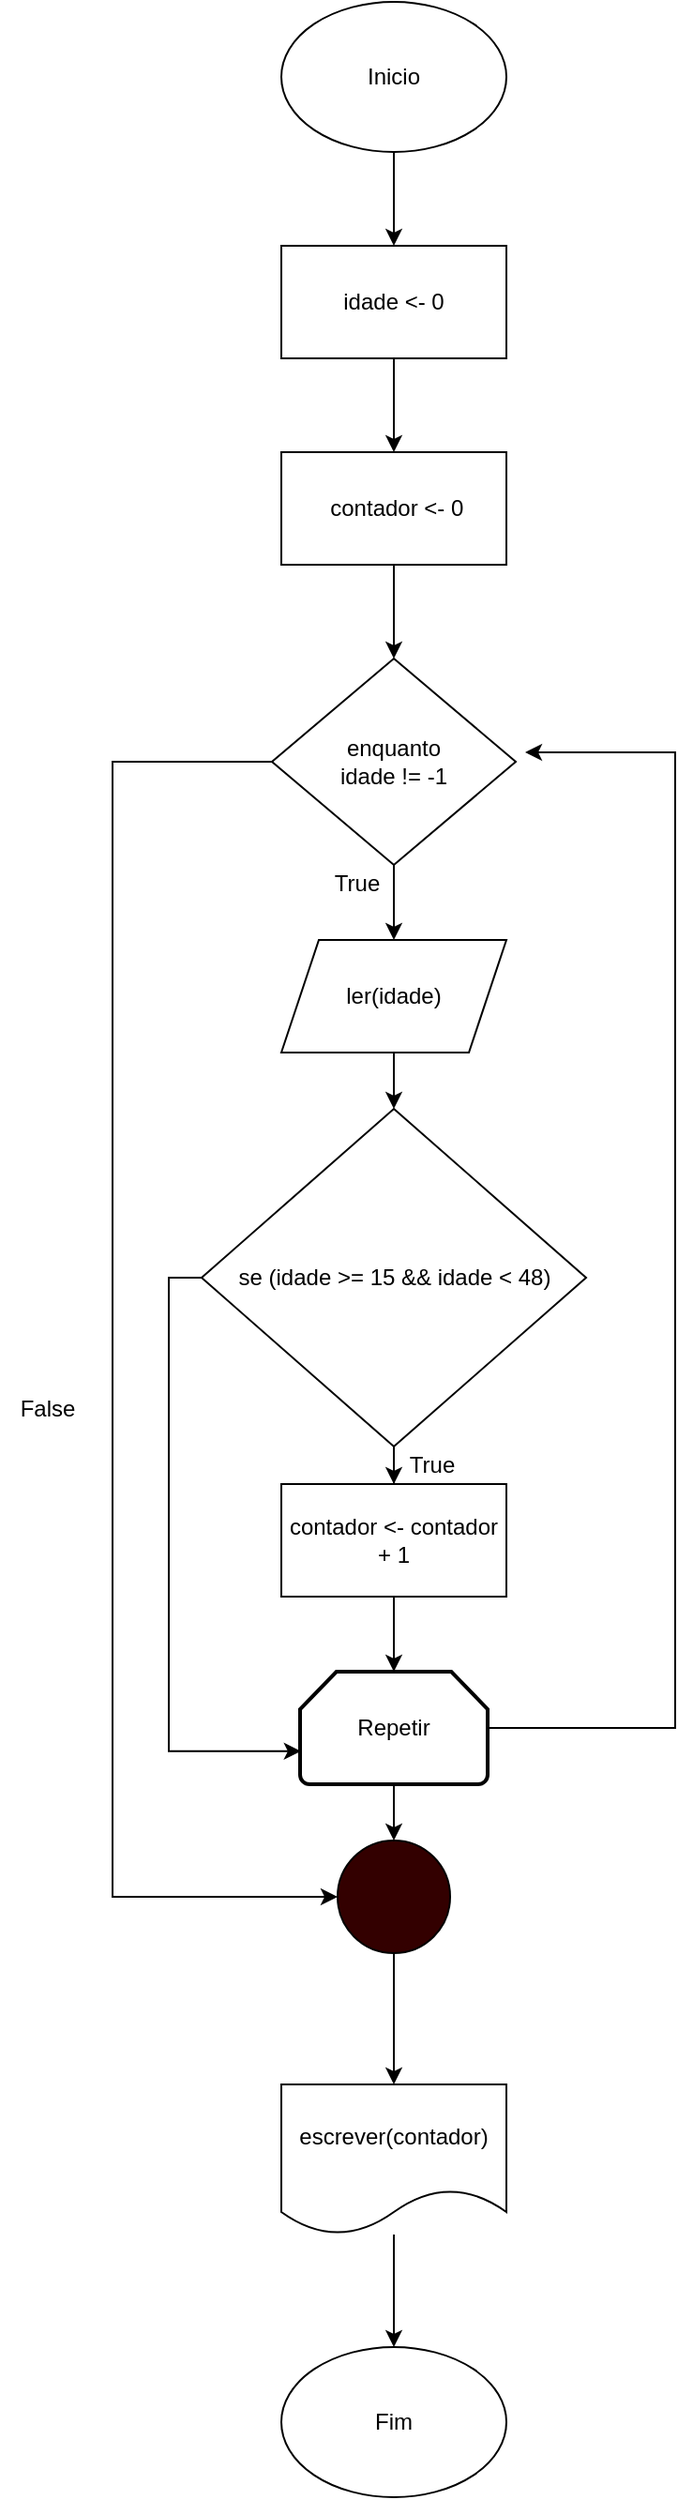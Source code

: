 <mxfile version="13.9.9" type="device"><diagram id="08IYmM0oMM2D8ZtLM9Qq" name="Page-1"><mxGraphModel dx="1038" dy="585" grid="1" gridSize="10" guides="1" tooltips="1" connect="1" arrows="1" fold="1" page="1" pageScale="1" pageWidth="1654" pageHeight="2336" math="0" shadow="0"><root><mxCell id="0"/><mxCell id="1" parent="0"/><mxCell id="qXz5kdOOvCSY0Yvzpb5U-19" style="edgeStyle=orthogonalEdgeStyle;rounded=0;orthogonalLoop=1;jettySize=auto;html=1;entryX=0.5;entryY=0;entryDx=0;entryDy=0;" parent="1" source="qXz5kdOOvCSY0Yvzpb5U-1" target="qXz5kdOOvCSY0Yvzpb5U-2" edge="1"><mxGeometry relative="1" as="geometry"/></mxCell><mxCell id="qXz5kdOOvCSY0Yvzpb5U-1" value="Inicio" style="ellipse;whiteSpace=wrap;html=1;" parent="1" vertex="1"><mxGeometry x="430" y="120" width="120" height="80" as="geometry"/></mxCell><mxCell id="qXz5kdOOvCSY0Yvzpb5U-18" style="edgeStyle=orthogonalEdgeStyle;rounded=0;orthogonalLoop=1;jettySize=auto;html=1;entryX=0.5;entryY=0;entryDx=0;entryDy=0;" parent="1" source="qXz5kdOOvCSY0Yvzpb5U-2" target="qXz5kdOOvCSY0Yvzpb5U-3" edge="1"><mxGeometry relative="1" as="geometry"/></mxCell><mxCell id="qXz5kdOOvCSY0Yvzpb5U-2" value="idade &amp;lt;- 0" style="rounded=0;whiteSpace=wrap;html=1;" parent="1" vertex="1"><mxGeometry x="430" y="250" width="120" height="60" as="geometry"/></mxCell><mxCell id="qXz5kdOOvCSY0Yvzpb5U-17" style="edgeStyle=orthogonalEdgeStyle;rounded=0;orthogonalLoop=1;jettySize=auto;html=1;entryX=0.5;entryY=0;entryDx=0;entryDy=0;" parent="1" source="qXz5kdOOvCSY0Yvzpb5U-3" target="qXz5kdOOvCSY0Yvzpb5U-4" edge="1"><mxGeometry relative="1" as="geometry"/></mxCell><mxCell id="qXz5kdOOvCSY0Yvzpb5U-3" value="&amp;nbsp;contador &amp;lt;- 0" style="rounded=0;whiteSpace=wrap;html=1;" parent="1" vertex="1"><mxGeometry x="430" y="360" width="120" height="60" as="geometry"/></mxCell><mxCell id="qXz5kdOOvCSY0Yvzpb5U-6" style="edgeStyle=orthogonalEdgeStyle;rounded=0;orthogonalLoop=1;jettySize=auto;html=1;entryX=0.5;entryY=0;entryDx=0;entryDy=0;" parent="1" source="qXz5kdOOvCSY0Yvzpb5U-4" target="qXz5kdOOvCSY0Yvzpb5U-5" edge="1"><mxGeometry relative="1" as="geometry"/></mxCell><mxCell id="qXz5kdOOvCSY0Yvzpb5U-4" value="enquanto&lt;br&gt;idade != -1" style="rhombus;whiteSpace=wrap;html=1;" parent="1" vertex="1"><mxGeometry x="425" y="470" width="130" height="110" as="geometry"/></mxCell><mxCell id="qXz5kdOOvCSY0Yvzpb5U-14" style="edgeStyle=orthogonalEdgeStyle;rounded=0;orthogonalLoop=1;jettySize=auto;html=1;entryX=0;entryY=0.5;entryDx=0;entryDy=0;entryPerimeter=0;exitX=0;exitY=0.5;exitDx=0;exitDy=0;" parent="1" source="qXz5kdOOvCSY0Yvzpb5U-4" target="qXz5kdOOvCSY0Yvzpb5U-13" edge="1"><mxGeometry relative="1" as="geometry"><Array as="points"><mxPoint x="340" y="525"/><mxPoint x="340" y="1130"/></Array></mxGeometry></mxCell><mxCell id="qXz5kdOOvCSY0Yvzpb5U-16" style="edgeStyle=orthogonalEdgeStyle;rounded=0;orthogonalLoop=1;jettySize=auto;html=1;entryX=0.5;entryY=0;entryDx=0;entryDy=0;" parent="1" source="qXz5kdOOvCSY0Yvzpb5U-5" target="qXz5kdOOvCSY0Yvzpb5U-8" edge="1"><mxGeometry relative="1" as="geometry"/></mxCell><mxCell id="qXz5kdOOvCSY0Yvzpb5U-5" value="ler(idade)" style="shape=parallelogram;perimeter=parallelogramPerimeter;whiteSpace=wrap;html=1;fixedSize=1;" parent="1" vertex="1"><mxGeometry x="430" y="620" width="120" height="60" as="geometry"/></mxCell><mxCell id="qXz5kdOOvCSY0Yvzpb5U-7" value="True&lt;br&gt;" style="text;html=1;align=center;verticalAlign=middle;resizable=0;points=[];autosize=1;" parent="1" vertex="1"><mxGeometry x="450" y="580" width="40" height="20" as="geometry"/></mxCell><mxCell id="qXz5kdOOvCSY0Yvzpb5U-25" style="edgeStyle=orthogonalEdgeStyle;rounded=0;orthogonalLoop=1;jettySize=auto;html=1;entryX=0.5;entryY=0;entryDx=0;entryDy=0;" parent="1" source="qXz5kdOOvCSY0Yvzpb5U-8" target="qXz5kdOOvCSY0Yvzpb5U-9" edge="1"><mxGeometry relative="1" as="geometry"/></mxCell><mxCell id="EJy1eikwez4y20cC7my6-3" style="edgeStyle=orthogonalEdgeStyle;rounded=0;orthogonalLoop=1;jettySize=auto;html=1;entryX=0.004;entryY=0.707;entryDx=0;entryDy=0;entryPerimeter=0;" edge="1" parent="1" source="qXz5kdOOvCSY0Yvzpb5U-8" target="qXz5kdOOvCSY0Yvzpb5U-10"><mxGeometry relative="1" as="geometry"><Array as="points"><mxPoint x="370" y="800"/><mxPoint x="370" y="1052"/></Array></mxGeometry></mxCell><mxCell id="qXz5kdOOvCSY0Yvzpb5U-8" value="se (idade &amp;gt;= 15 &amp;amp;&amp;amp; idade &amp;lt; 48)" style="rhombus;whiteSpace=wrap;html=1;" parent="1" vertex="1"><mxGeometry x="387.5" y="710" width="205" height="180" as="geometry"/></mxCell><mxCell id="qXz5kdOOvCSY0Yvzpb5U-26" style="edgeStyle=orthogonalEdgeStyle;rounded=0;orthogonalLoop=1;jettySize=auto;html=1;entryX=0.5;entryY=0;entryDx=0;entryDy=0;entryPerimeter=0;" parent="1" source="qXz5kdOOvCSY0Yvzpb5U-9" target="qXz5kdOOvCSY0Yvzpb5U-10" edge="1"><mxGeometry relative="1" as="geometry"/></mxCell><mxCell id="qXz5kdOOvCSY0Yvzpb5U-9" value="contador &amp;lt;- contador + 1" style="rounded=0;whiteSpace=wrap;html=1;" parent="1" vertex="1"><mxGeometry x="430" y="910" width="120" height="60" as="geometry"/></mxCell><mxCell id="qXz5kdOOvCSY0Yvzpb5U-12" style="edgeStyle=orthogonalEdgeStyle;rounded=0;orthogonalLoop=1;jettySize=auto;html=1;" parent="1" source="qXz5kdOOvCSY0Yvzpb5U-10" edge="1"><mxGeometry relative="1" as="geometry"><mxPoint x="560" y="520" as="targetPoint"/><Array as="points"><mxPoint x="640" y="1040"/><mxPoint x="640" y="520"/></Array></mxGeometry></mxCell><mxCell id="qXz5kdOOvCSY0Yvzpb5U-20" style="edgeStyle=orthogonalEdgeStyle;rounded=0;orthogonalLoop=1;jettySize=auto;html=1;entryX=0.5;entryY=0;entryDx=0;entryDy=0;entryPerimeter=0;" parent="1" source="qXz5kdOOvCSY0Yvzpb5U-10" target="qXz5kdOOvCSY0Yvzpb5U-13" edge="1"><mxGeometry relative="1" as="geometry"/></mxCell><mxCell id="qXz5kdOOvCSY0Yvzpb5U-10" value="Repetir&lt;br&gt;" style="strokeWidth=2;html=1;shape=mxgraph.flowchart.loop_limit;whiteSpace=wrap;" parent="1" vertex="1"><mxGeometry x="440" y="1010" width="100" height="60" as="geometry"/></mxCell><mxCell id="qXz5kdOOvCSY0Yvzpb5U-22" style="edgeStyle=orthogonalEdgeStyle;rounded=0;orthogonalLoop=1;jettySize=auto;html=1;" parent="1" source="qXz5kdOOvCSY0Yvzpb5U-13" target="qXz5kdOOvCSY0Yvzpb5U-21" edge="1"><mxGeometry relative="1" as="geometry"/></mxCell><mxCell id="qXz5kdOOvCSY0Yvzpb5U-13" value="" style="verticalLabelPosition=bottom;verticalAlign=top;html=1;shape=mxgraph.flowchart.on-page_reference;fillColor=#330000;" parent="1" vertex="1"><mxGeometry x="460" y="1100" width="60" height="60" as="geometry"/></mxCell><mxCell id="qXz5kdOOvCSY0Yvzpb5U-15" value="False" style="text;html=1;align=center;verticalAlign=middle;resizable=0;points=[];autosize=1;" parent="1" vertex="1"><mxGeometry x="280" y="860" width="50" height="20" as="geometry"/></mxCell><mxCell id="qXz5kdOOvCSY0Yvzpb5U-24" style="edgeStyle=orthogonalEdgeStyle;rounded=0;orthogonalLoop=1;jettySize=auto;html=1;entryX=0.5;entryY=0;entryDx=0;entryDy=0;" parent="1" source="qXz5kdOOvCSY0Yvzpb5U-21" target="qXz5kdOOvCSY0Yvzpb5U-23" edge="1"><mxGeometry relative="1" as="geometry"/></mxCell><mxCell id="qXz5kdOOvCSY0Yvzpb5U-21" value="escrever(contador)" style="shape=document;whiteSpace=wrap;html=1;boundedLbl=1;fillColor=#FFFFFF;" parent="1" vertex="1"><mxGeometry x="430" y="1230" width="120" height="80" as="geometry"/></mxCell><mxCell id="qXz5kdOOvCSY0Yvzpb5U-23" value="Fim" style="ellipse;whiteSpace=wrap;html=1;fillColor=#FFFFFF;" parent="1" vertex="1"><mxGeometry x="430" y="1370" width="120" height="80" as="geometry"/></mxCell><mxCell id="EJy1eikwez4y20cC7my6-1" value="True" style="text;html=1;align=center;verticalAlign=middle;resizable=0;points=[];autosize=1;" vertex="1" parent="1"><mxGeometry x="490" y="890" width="40" height="20" as="geometry"/></mxCell></root></mxGraphModel></diagram></mxfile>